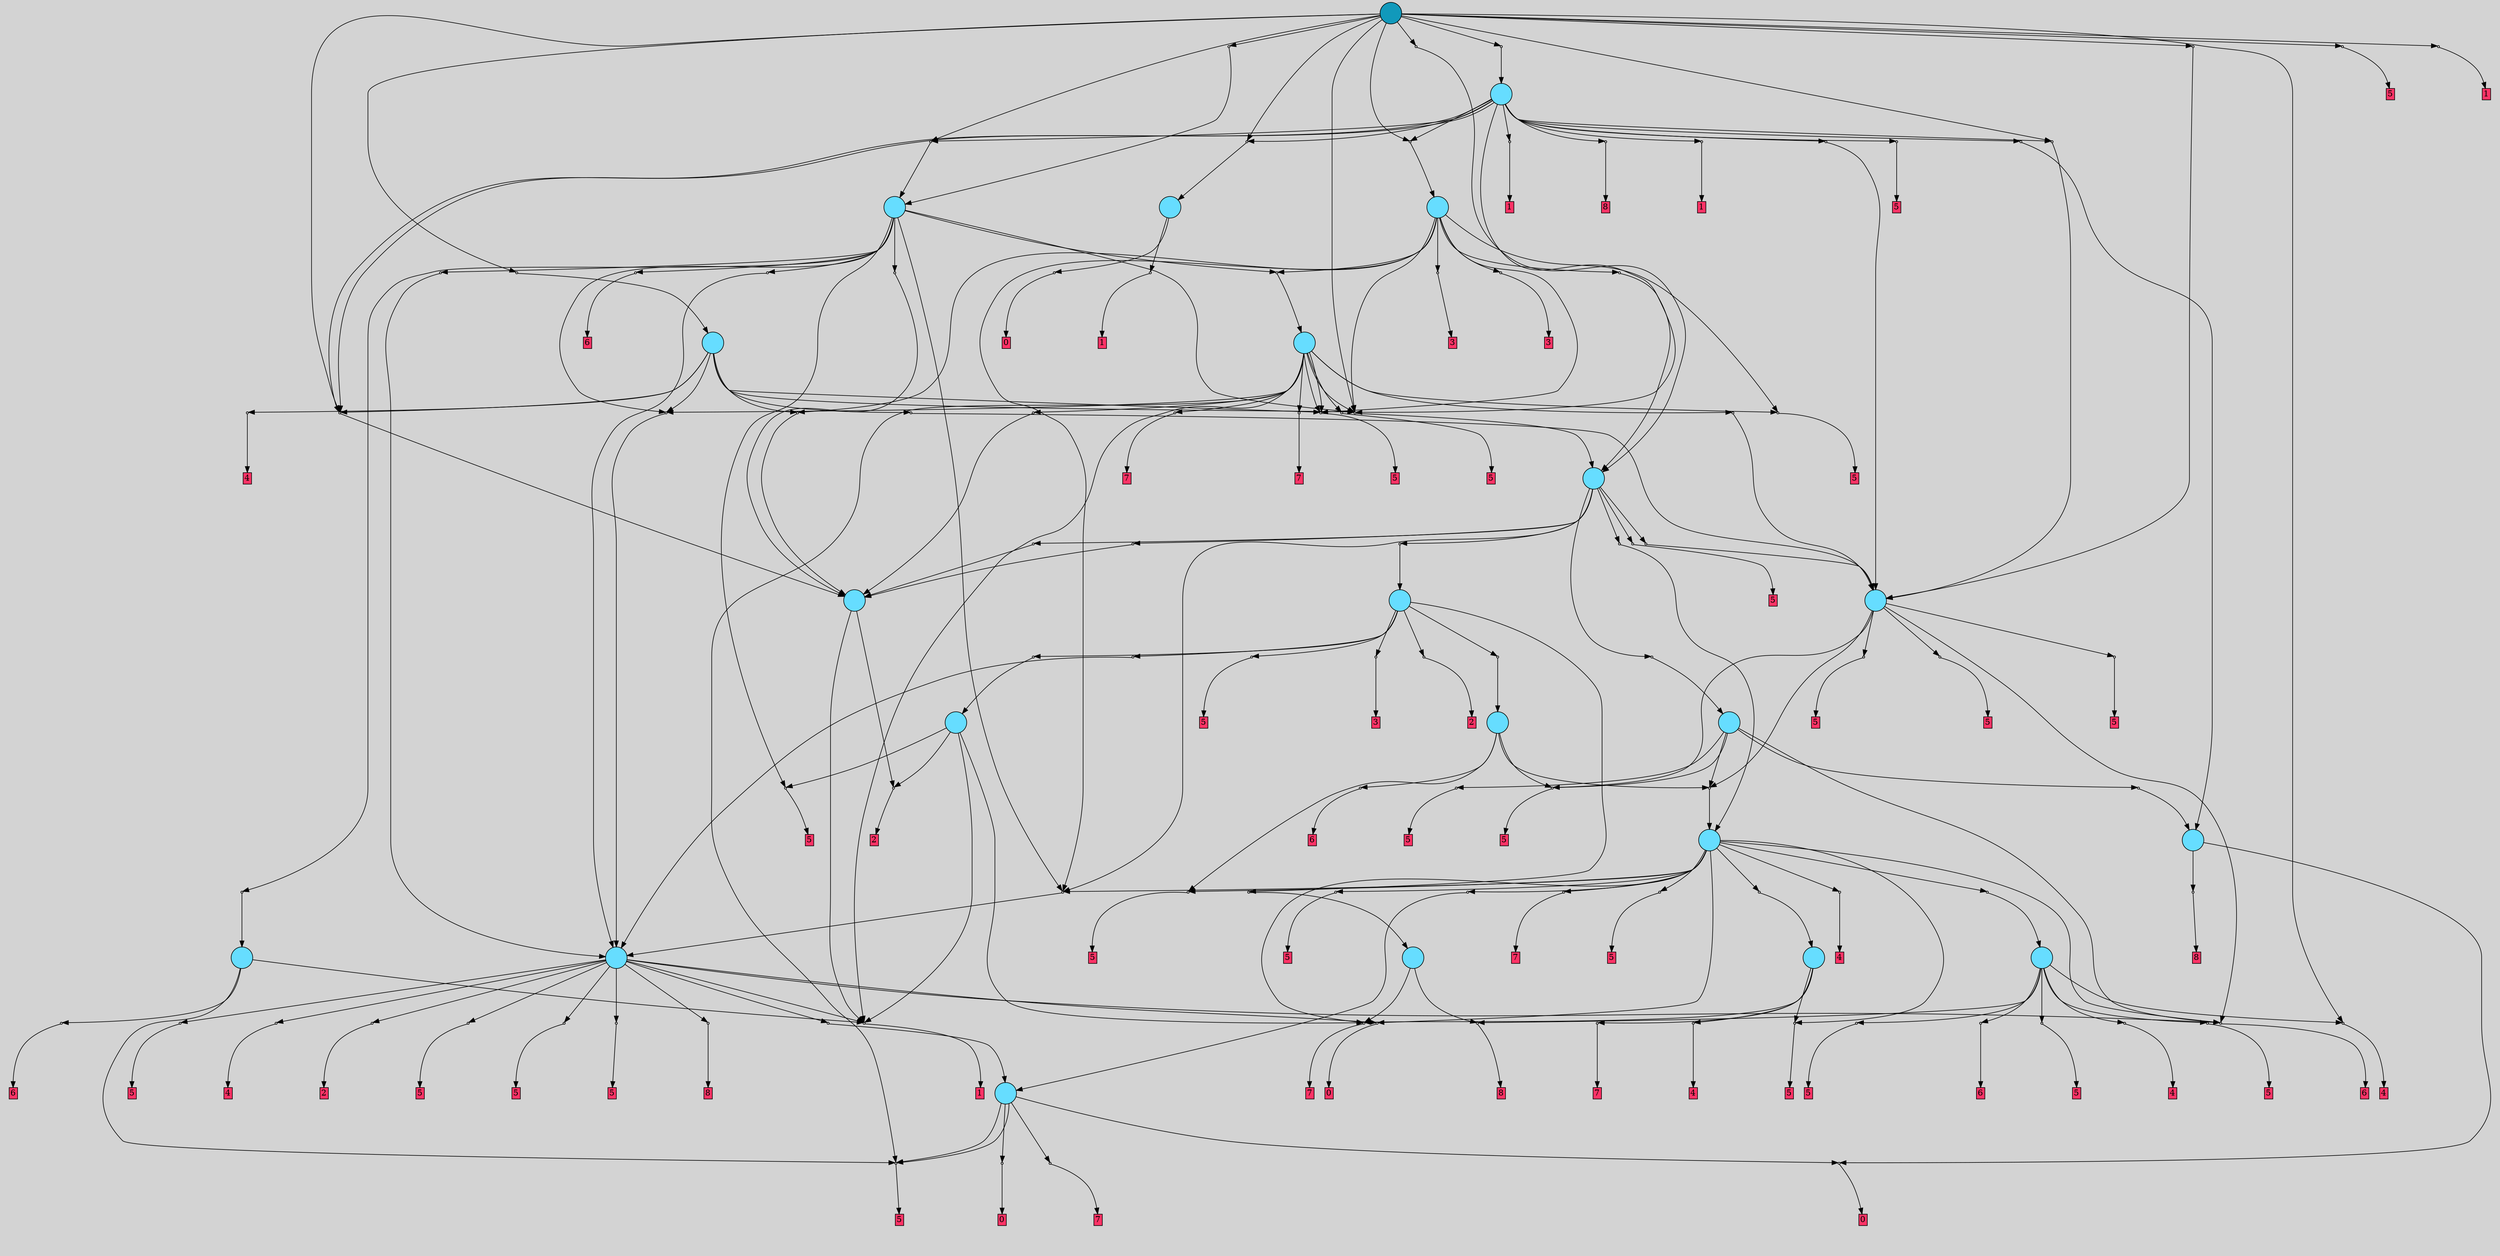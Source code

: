 // File exported with GEGELATI v1.3.1
// On the 2024-04-01 11:47:15
// With the File::TPGGraphDotExporter
digraph{
	graph[pad = "0.212, 0.055" bgcolor = lightgray]
	node[shape=circle style = filled label = ""]
		T0 [fillcolor="#66ddff"]
		T1 [fillcolor="#66ddff"]
		T5 [fillcolor="#66ddff"]
		T7 [fillcolor="#66ddff"]
		T8 [fillcolor="#66ddff"]
		T13 [fillcolor="#66ddff"]
		T32 [fillcolor="#66ddff"]
		T34 [fillcolor="#66ddff"]
		T126 [fillcolor="#66ddff"]
		T130 [fillcolor="#66ddff"]
		T226 [fillcolor="#66ddff"]
		T253 [fillcolor="#66ddff"]
		T263 [fillcolor="#66ddff"]
		T295 [fillcolor="#66ddff"]
		T367 [fillcolor="#66ddff"]
		T463 [fillcolor="#66ddff"]
		T537 [fillcolor="#66ddff"]
		T568 [fillcolor="#66ddff"]
		T617 [fillcolor="#66ddff"]
		T645 [fillcolor="#66ddff"]
		T796 [fillcolor="#66ddff"]
		T814 [fillcolor="#1199bb"]
		P19745 [fillcolor="#cccccc" shape=point] //
		I19745 [shape=box style=invis label="0|5&4|2#1|6&#92;n1|3&2|4#1|2&#92;n4|7&4|7#1|0&#92;n0|4&3|7#2|7&#92;n7|0&2|2#1|5&#92;n6|5&4|2#1|1&#92;n8|0&3|3#0|1&#92;n3|4&4|3#2|1&#92;n7|3&0|7#4|3&#92;n3|5&3|1#3|5&#92;n"]
		P19745 -> I19745[style=invis]
		A10743 [fillcolor="#ff3366" shape=box margin=0.03 width=0 height=0 label="0"]
		T0 -> P19745 -> A10743
		P19746 [fillcolor="#cccccc" shape=point] //
		I19746 [shape=box style=invis label="4|5&1|7#1|0&#92;n3|0&2|5#2|6&#92;n"]
		P19746 -> I19746[style=invis]
		A10744 [fillcolor="#ff3366" shape=box margin=0.03 width=0 height=0 label="1"]
		T0 -> P19746 -> A10744
		P19747 [fillcolor="#cccccc" shape=point] //
		I19747 [shape=box style=invis label="5|4&2|3#4|0&#92;n6|4&3|7#3|3&#92;n7|3&3|6#2|3&#92;n7|3&1|0#3|0&#92;n1|5&2|3#4|5&#92;n5|3&3|1#4|7&#92;n1|6&0|0#4|5&#92;n"]
		P19747 -> I19747[style=invis]
		A10745 [fillcolor="#ff3366" shape=box margin=0.03 width=0 height=0 label="1"]
		T1 -> P19747 -> A10745
		P19748 [fillcolor="#cccccc" shape=point] //
		I19748 [shape=box style=invis label="8|4&2|4#1|7&#92;n8|3&1|3#4|7&#92;n"]
		P19748 -> I19748[style=invis]
		A10746 [fillcolor="#ff3366" shape=box margin=0.03 width=0 height=0 label="2"]
		T1 -> P19748 -> A10746
		P19749 [fillcolor="#cccccc" shape=point] //
		I19749 [shape=box style=invis label="8|2&4|4#3|1&#92;n2|3&1|5#1|6&#92;n2|2&1|1#3|7&#92;n4|5&3|1#0|1&#92;n4|5&2|6#3|5&#92;n"]
		P19749 -> I19749[style=invis]
		A10747 [fillcolor="#ff3366" shape=box margin=0.03 width=0 height=0 label="5"]
		T5 -> P19749 -> A10747
		P19750 [fillcolor="#cccccc" shape=point] //
		I19750 [shape=box style=invis label="7|6&4|7#0|1&#92;n2|5&2|5#1|0&#92;n7|1&3|4#1|6&#92;n4|3&1|3#0|6&#92;n"]
		P19750 -> I19750[style=invis]
		A10748 [fillcolor="#ff3366" shape=box margin=0.03 width=0 height=0 label="6"]
		T5 -> P19750 -> A10748
		P19751 [fillcolor="#cccccc" shape=point] //
		I19751 [shape=box style=invis label="2|3&3|1#4|6&#92;n2|5&1|6#3|5&#92;n2|5&0|3#3|4&#92;n4|1&2|2#1|6&#92;n1|0&1|1#2|0&#92;n1|3&1|1#2|7&#92;n"]
		P19751 -> I19751[style=invis]
		A10749 [fillcolor="#ff3366" shape=box margin=0.03 width=0 height=0 label="7"]
		T7 -> P19751 -> A10749
		P19752 [fillcolor="#cccccc" shape=point] //
		I19752 [shape=box style=invis label="3|0&0|4#3|6&#92;n0|4&1|3#2|6&#92;n5|6&2|0#0|4&#92;n0|6&1|2#1|1&#92;n1|3&3|7#3|1&#92;n4|4&3|0#0|1&#92;n6|1&1|6#3|7&#92;n5|4&4|2#3|2&#92;n5|5&1|1#4|6&#92;n"]
		P19752 -> I19752[style=invis]
		A10750 [fillcolor="#ff3366" shape=box margin=0.03 width=0 height=0 label="8"]
		T7 -> P19752 -> A10750
		P19753 [fillcolor="#cccccc" shape=point] //
		I19753 [shape=box style=invis label="6|5&2|1#4|3&#92;n6|4&3|7#0|7&#92;n5|1&4|3#4|2&#92;n0|0&3|5#4|5&#92;n3|1&1|6#3|0&#92;n4|2&0|6#4|5&#92;n3|5&4|3#1|2&#92;n"]
		P19753 -> I19753[style=invis]
		A10751 [fillcolor="#ff3366" shape=box margin=0.03 width=0 height=0 label="8"]
		T8 -> P19753 -> A10751
		P19754 [fillcolor="#cccccc" shape=point] //
		I19754 [shape=box style=invis label="6|7&2|1#4|6&#92;n3|6&2|7#2|1&#92;n0|0&0|0#3|0&#92;n3|6&1|2#4|2&#92;n4|1&1|6#2|1&#92;n1|1&1|5#4|4&#92;n"]
		P19754 -> I19754[style=invis]
		A10752 [fillcolor="#ff3366" shape=box margin=0.03 width=0 height=0 label="0"]
		T8 -> P19754 -> A10752
		T5 -> P19747
		T13 -> P19747
		T13 -> P19748
		T13 -> P19751
		P19755 [fillcolor="#cccccc" shape=point] //
		I19755 [shape=box style=invis label="2|3&1|5#1|6&#92;n8|2&4|4#3|1&#92;n2|2&1|1#3|7&#92;n6|6&1|3#2|7&#92;n4|5&3|2#0|1&#92;n4|5&2|6#3|5&#92;n"]
		P19755 -> I19755[style=invis]
		A10753 [fillcolor="#ff3366" shape=box margin=0.03 width=0 height=0 label="5"]
		T13 -> P19755 -> A10753
		P19756 [fillcolor="#cccccc" shape=point] //
		I19756 [shape=box style=invis label="2|3&3|1#4|6&#92;n1|3&1|1#2|7&#92;n2|5&0|3#3|4&#92;n4|1&2|2#1|6&#92;n0|0&1|1#2|0&#92;n2|5&1|6#3|5&#92;n"]
		P19756 -> I19756[style=invis]
		A10754 [fillcolor="#ff3366" shape=box margin=0.03 width=0 height=0 label="7"]
		T32 -> P19756 -> A10754
		T32 -> P19754
		T32 -> P19749
		P19757 [fillcolor="#cccccc" shape=point] //
		I19757 [shape=box style=invis label="6|7&2|1#4|6&#92;n0|0&0|0#3|0&#92;n3|6&2|7#2|1&#92;n3|6&1|2#4|2&#92;n4|1&1|6#2|1&#92;n1|1&1|5#0|4&#92;n7|0&1|2#3|2&#92;n"]
		P19757 -> I19757[style=invis]
		A10755 [fillcolor="#ff3366" shape=box margin=0.03 width=0 height=0 label="0"]
		T32 -> P19757 -> A10755
		T32 -> P19749
		P19758 [fillcolor="#cccccc" shape=point] //
		I19758 [shape=box style=invis label="0|4&0|2#4|1&#92;n2|3&1|5#4|6&#92;n7|0&3|2#1|0&#92;n1|2&2|7#1|0&#92;n3|2&3|4#4|1&#92;n1|3&0|3#4|2&#92;n6|6&4|2#1|1&#92;n1|1&0|2#3|6&#92;n"]
		P19758 -> I19758[style=invis]
		A10756 [fillcolor="#ff3366" shape=box margin=0.03 width=0 height=0 label="5"]
		T34 -> P19758 -> A10756
		T34 -> P19751
		P19759 [fillcolor="#cccccc" shape=point] //
		I19759 [shape=box style=invis label="3|3&2|7#1|4&#92;n5|3&1|3#4|1&#92;n1|6&4|4#4|6&#92;n2|5&3|0#2|4&#92;n5|3&3|0#4|7&#92;n"]
		P19759 -> I19759[style=invis]
		A10757 [fillcolor="#ff3366" shape=box margin=0.03 width=0 height=0 label="4"]
		T34 -> P19759 -> A10757
		P19760 [fillcolor="#cccccc" shape=point] //
		I19760 [shape=box style=invis label="1|0&1|1#2|0&#92;n2|5&1|6#3|5&#92;n2|5&0|3#3|4&#92;n6|3&0|7#1|0&#92;n4|1&2|2#1|6&#92;n2|3&3|1#4|6&#92;n1|3&1|1#2|7&#92;n"]
		P19760 -> I19760[style=invis]
		A10758 [fillcolor="#ff3366" shape=box margin=0.03 width=0 height=0 label="7"]
		T34 -> P19760 -> A10758
		P19761 [fillcolor="#cccccc" shape=point] //
		I19761 [shape=box style=invis label="3|3&0|2#3|4&#92;n3|0&3|7#0|1&#92;n"]
		P19761 -> I19761[style=invis]
		T126 -> P19761 -> T32
		P19762 [fillcolor="#cccccc" shape=point] //
		I19762 [shape=box style=invis label="4|5&3|6#4|1&#92;n0|5&3|3#0|7&#92;n0|0&1|0#0|4&#92;n"]
		P19762 -> I19762[style=invis]
		A10759 [fillcolor="#ff3366" shape=box margin=0.03 width=0 height=0 label="4"]
		T126 -> P19762 -> A10759
		P19763 [fillcolor="#cccccc" shape=point] //
		I19763 [shape=box style=invis label="7|1&4|1#1|6&#92;n7|0&2|2#1|5&#92;n8|5&1|6#4|7&#92;n7|3&0|7#4|3&#92;n4|7&4|7#1|0&#92;n3|5&3|1#2|5&#92;n3|4&4|3#2|1&#92;n1|3&2|4#1|2&#92;n6|5&4|1#1|1&#92;n"]
		P19763 -> I19763[style=invis]
		A10760 [fillcolor="#ff3366" shape=box margin=0.03 width=0 height=0 label="0"]
		T126 -> P19763 -> A10760
		P19764 [fillcolor="#cccccc" shape=point] //
		I19764 [shape=box style=invis label="3|4&0|1#1|7&#92;n4|0&2|2#1|3&#92;n7|0&2|0#4|1&#92;n7|2&4|0#2|0&#92;n6|7&2|0#1|7&#92;n2|2&2|1#3|0&#92;n7|0&3|6#1|6&#92;n2|0&2|3#0|4&#92;n"]
		P19764 -> I19764[style=invis]
		A10761 [fillcolor="#ff3366" shape=box margin=0.03 width=0 height=0 label="2"]
		T126 -> P19764 -> A10761
		T126 -> P19747
		P19765 [fillcolor="#cccccc" shape=point] //
		I19765 [shape=box style=invis label="2|5&2|5#1|0&#92;n4|3&1|3#0|6&#92;n7|0&3|4#1|6&#92;n"]
		P19765 -> I19765[style=invis]
		A10762 [fillcolor="#ff3366" shape=box margin=0.03 width=0 height=0 label="6"]
		T126 -> P19765 -> A10762
		P19766 [fillcolor="#cccccc" shape=point] //
		I19766 [shape=box style=invis label="8|2&3|5#1|3&#92;n6|0&4|4#0|3&#92;n"]
		P19766 -> I19766[style=invis]
		A10763 [fillcolor="#ff3366" shape=box margin=0.03 width=0 height=0 label="5"]
		T126 -> P19766 -> A10763
		P19767 [fillcolor="#cccccc" shape=point] //
		I19767 [shape=box style=invis label="6|5&0|2#0|6&#92;n0|3&3|2#0|4&#92;n1|0&3|5#2|0&#92;n8|6&2|7#2|2&#92;n"]
		P19767 -> I19767[style=invis]
		A10764 [fillcolor="#ff3366" shape=box margin=0.03 width=0 height=0 label="5"]
		T126 -> P19767 -> A10764
		P19768 [fillcolor="#cccccc" shape=point] //
		I19768 [shape=box style=invis label="1|5&2|6#3|5&#92;n2|2&1|1#1|7&#92;n4|5&3|2#0|1&#92;n3|0&3|1#0|5&#92;n4|4&0|4#2|6&#92;n4|3&0|6#3|7&#92;n"]
		P19768 -> I19768[style=invis]
		A10765 [fillcolor="#ff3366" shape=box margin=0.03 width=0 height=0 label="5"]
		T126 -> P19768 -> A10765
		P19769 [fillcolor="#cccccc" shape=point] //
		I19769 [shape=box style=invis label="5|6&2|0#0|4&#92;n0|4&1|3#2|6&#92;n3|0&0|4#3|6&#92;n0|6&1|2#1|1&#92;n1|0&3|7#3|1&#92;n4|4&3|0#0|1&#92;n4|1&3|2#4|0&#92;n5|4&4|2#3|2&#92;n5|5&1|1#4|6&#92;n"]
		P19769 -> I19769[style=invis]
		A10766 [fillcolor="#ff3366" shape=box margin=0.03 width=0 height=0 label="8"]
		T126 -> P19769 -> A10766
		P19770 [fillcolor="#cccccc" shape=point] //
		I19770 [shape=box style=invis label="8|2&4|2#3|6&#92;n6|5&2|2#0|2&#92;n3|5&3|5#3|6&#92;n0|2&1|4#1|7&#92;n3|0&3|0#0|5&#92;n"]
		P19770 -> I19770[style=invis]
		A10767 [fillcolor="#ff3366" shape=box margin=0.03 width=0 height=0 label="5"]
		T126 -> P19770 -> A10767
		P19771 [fillcolor="#cccccc" shape=point] //
		I19771 [shape=box style=invis label="0|4&0|2#4|1&#92;n2|3&1|5#4|6&#92;n7|0&3|2#1|0&#92;n6|6&4|2#1|1&#92;n3|2&3|4#4|1&#92;n1|3&0|3#1|2&#92;n1|2&2|7#1|0&#92;n"]
		P19771 -> I19771[style=invis]
		A10768 [fillcolor="#ff3366" shape=box margin=0.03 width=0 height=0 label="5"]
		T130 -> P19771 -> A10768
		P19772 [fillcolor="#cccccc" shape=point] //
		I19772 [shape=box style=invis label="8|5&0|2#3|4&#92;n1|3&2|4#4|6&#92;n5|0&0|5#4|5&#92;n0|6&3|0#3|3&#92;n0|7&1|2#0|5&#92;n8|2&1|5#0|2&#92;n3|4&3|6#1|6&#92;n4|4&4|2#0|0&#92;n5|5&3|7#4|1&#92;n3|3&2|1#1|6&#92;n"]
		P19772 -> I19772[style=invis]
		A10769 [fillcolor="#ff3366" shape=box margin=0.03 width=0 height=0 label="4"]
		T130 -> P19772 -> A10769
		P19773 [fillcolor="#cccccc" shape=point] //
		I19773 [shape=box style=invis label="0|5&3|4#2|5&#92;n1|0&0|5#2|2&#92;n7|5&2|0#0|6&#92;n8|6&2|6#3|3&#92;n3|4&1|1#0|7&#92;n"]
		P19773 -> I19773[style=invis]
		A10770 [fillcolor="#ff3366" shape=box margin=0.03 width=0 height=0 label="6"]
		T130 -> P19773 -> A10770
		P19774 [fillcolor="#cccccc" shape=point] //
		I19774 [shape=box style=invis label="2|7&4|2#0|6&#92;n8|6&4|5#4|0&#92;n6|5&3|2#4|6&#92;n1|6&4|5#2|3&#92;n1|0&3|4#3|5&#92;n"]
		P19774 -> I19774[style=invis]
		A10771 [fillcolor="#ff3366" shape=box margin=0.03 width=0 height=0 label="5"]
		T130 -> P19774 -> A10771
		T130 -> P19752
		P19775 [fillcolor="#cccccc" shape=point] //
		I19775 [shape=box style=invis label="6|0&4|1#0|3&#92;n"]
		P19775 -> I19775[style=invis]
		A10772 [fillcolor="#ff3366" shape=box margin=0.03 width=0 height=0 label="4"]
		T130 -> P19775 -> A10772
		P19776 [fillcolor="#cccccc" shape=point] //
		I19776 [shape=box style=invis label="2|3&0|5#4|6&#92;n0|4&0|2#4|1&#92;n7|0&3|2#1|0&#92;n6|6&4|2#1|1&#92;n3|2&3|4#4|1&#92;n4|7&1|3#2|5&#92;n1|3&0|3#1|2&#92;n"]
		P19776 -> I19776[style=invis]
		A10773 [fillcolor="#ff3366" shape=box margin=0.03 width=0 height=0 label="5"]
		T130 -> P19776 -> A10773
		P19777 [fillcolor="#cccccc" shape=point] //
		I19777 [shape=box style=invis label="4|4&0|2#3|2&#92;n8|0&1|0#1|6&#92;n"]
		P19777 -> I19777[style=invis]
		A10774 [fillcolor="#ff3366" shape=box margin=0.03 width=0 height=0 label="4"]
		T226 -> P19777 -> A10774
		T226 -> P19763
		T226 -> P19765
		P19778 [fillcolor="#cccccc" shape=point] //
		I19778 [shape=box style=invis label="1|0&3|5#2|0&#92;n0|3&3|2#1|4&#92;n4|5&4|0#3|1&#92;n8|6&2|7#2|6&#92;n6|5&0|2#0|6&#92;n"]
		P19778 -> I19778[style=invis]
		A10775 [fillcolor="#ff3366" shape=box margin=0.03 width=0 height=0 label="5"]
		T226 -> P19778 -> A10775
		P19779 [fillcolor="#cccccc" shape=point] //
		I19779 [shape=box style=invis label="0|2&2|3#2|6&#92;n3|0&3|7#0|1&#92;n3|3&0|2#3|4&#92;n"]
		P19779 -> I19779[style=invis]
		T226 -> P19779 -> T32
		P19780 [fillcolor="#cccccc" shape=point] //
		I19780 [shape=box style=invis label="7|0&3|0#2|4&#92;n4|6&2|6#0|0&#92;n4|7&0|5#4|6&#92;n2|5&2|6#2|6&#92;n3|3&2|4#2|7&#92;n0|5&2|2#4|1&#92;n"]
		P19780 -> I19780[style=invis]
		A10776 [fillcolor="#ff3366" shape=box margin=0.03 width=0 height=0 label="5"]
		T226 -> P19780 -> A10776
		P19781 [fillcolor="#cccccc" shape=point] //
		I19781 [shape=box style=invis label="3|3&0|2#3|4&#92;n3|0&3|7#0|1&#92;n2|6&0|4#1|4&#92;n"]
		P19781 -> I19781[style=invis]
		T226 -> P19781 -> T130
		T226 -> P19758
		T226 -> P19751
		P19782 [fillcolor="#cccccc" shape=point] //
		I19782 [shape=box style=invis label="1|3&3|4#4|5&#92;n3|4&1|4#1|7&#92;n5|0&0|4#2|7&#92;n3|3&1|6#4|1&#92;n6|0&4|6#3|6&#92;n8|1&1|6#1|3&#92;n4|5&0|1#0|0&#92;n"]
		P19782 -> I19782[style=invis]
		A10777 [fillcolor="#ff3366" shape=box margin=0.03 width=0 height=0 label="7"]
		T226 -> P19782 -> A10777
		P19783 [fillcolor="#cccccc" shape=point] //
		I19783 [shape=box style=invis label="5|6&2|2#2|5&#92;n1|6&3|0#3|7&#92;n1|1&3|2#4|4&#92;n8|4&0|7#0|1&#92;n4|0&0|1#1|2&#92;n5|3&3|0#1|4&#92;n"]
		P19783 -> I19783[style=invis]
		T226 -> P19783 -> T126
		P19784 [fillcolor="#cccccc" shape=point] //
		I19784 [shape=box style=invis label="8|2&4|2#3|6&#92;n0|2&4|7#4|0&#92;n6|5&2|2#0|2&#92;n5|5&3|5#3|6&#92;n3|0&3|0#0|5&#92;n0|2&1|4#1|7&#92;n"]
		P19784 -> I19784[style=invis]
		A10778 [fillcolor="#ff3366" shape=box margin=0.03 width=0 height=0 label="5"]
		T226 -> P19784 -> A10778
		P19785 [fillcolor="#cccccc" shape=point] //
		I19785 [shape=box style=invis label="4|3&1|3#0|6&#92;n7|0&3|4#1|7&#92;n2|6&2|3#4|6&#92;n"]
		P19785 -> I19785[style=invis]
		T226 -> P19785 -> T34
		P19786 [fillcolor="#cccccc" shape=point] //
		I19786 [shape=box style=invis label="2|6&0|3#3|4&#92;n2|5&1|6#3|5&#92;n1|0&1|5#2|0&#92;n1|7&1|1#2|7&#92;n"]
		P19786 -> I19786[style=invis]
		T253 -> P19786 -> T226
		P19787 [fillcolor="#cccccc" shape=point] //
		I19787 [shape=box style=invis label="7|0&0|1#3|6&#92;n7|7&1|1#3|7&#92;n2|2&3|0#1|5&#92;n0|7&1|4#3|5&#92;n1|3&1|3#0|7&#92;n"]
		P19787 -> I19787[style=invis]
		A10779 [fillcolor="#ff3366" shape=box margin=0.03 width=0 height=0 label="5"]
		T253 -> P19787 -> A10779
		P19788 [fillcolor="#cccccc" shape=point] //
		I19788 [shape=box style=invis label="2|5&2|5#1|6&#92;n1|0&0|2#3|7&#92;n7|0&3|4#1|6&#92;n4|3&1|3#0|0&#92;n"]
		P19788 -> I19788[style=invis]
		A10780 [fillcolor="#ff3366" shape=box margin=0.03 width=0 height=0 label="6"]
		T253 -> P19788 -> A10780
		T253 -> P19778
		T263 -> P19786
		P19789 [fillcolor="#cccccc" shape=point] //
		I19789 [shape=box style=invis label="1|3&1|3#0|7&#92;n2|2&3|0#1|5&#92;n2|2&0|3#4|4&#92;n0|7&1|4#3|5&#92;n6|7&1|1#3|7&#92;n"]
		P19789 -> I19789[style=invis]
		T263 -> P19789 -> T8
		T263 -> P19765
		T263 -> P19787
		P19790 [fillcolor="#cccccc" shape=point] //
		I19790 [shape=box style=invis label="0|2&1|4#2|7&#92;n3|5&3|5#3|6&#92;n8|2&4|2#3|6&#92;n3|0&3|0#0|5&#92;n"]
		P19790 -> I19790[style=invis]
		A10781 [fillcolor="#ff3366" shape=box margin=0.03 width=0 height=0 label="5"]
		T263 -> P19790 -> A10781
		T295 -> P19786
		T295 -> P19765
		T295 -> P19787
		P19791 [fillcolor="#cccccc" shape=point] //
		I19791 [shape=box style=invis label="2|3&1|5#4|6&#92;n0|4&0|2#4|1&#92;n7|0&3|2#1|0&#92;n1|2&2|7#1|0&#92;n3|2&3|7#4|1&#92;n4|2&1|0#1|7&#92;n1|3&0|3#4|2&#92;n6|6&4|2#1|1&#92;n1|1&0|2#3|6&#92;n"]
		P19791 -> I19791[style=invis]
		A10782 [fillcolor="#ff3366" shape=box margin=0.03 width=0 height=0 label="5"]
		T295 -> P19791 -> A10782
		P19792 [fillcolor="#cccccc" shape=point] //
		I19792 [shape=box style=invis label="0|4&0|2#4|1&#92;n1|2&2|7#1|0&#92;n6|6&4|2#1|1&#92;n1|6&4|3#3|7&#92;n3|2&3|4#2|1&#92;n1|3&0|3#4|2&#92;n7|0&3|2#1|0&#92;n1|1&0|2#3|6&#92;n"]
		P19792 -> I19792[style=invis]
		A10783 [fillcolor="#ff3366" shape=box margin=0.03 width=0 height=0 label="5"]
		T295 -> P19792 -> A10783
		P19793 [fillcolor="#cccccc" shape=point] //
		I19793 [shape=box style=invis label="0|3&3|2#1|4&#92;n1|0&3|5#2|0&#92;n6|5&0|2#0|6&#92;n"]
		P19793 -> I19793[style=invis]
		A10784 [fillcolor="#ff3366" shape=box margin=0.03 width=0 height=0 label="5"]
		T295 -> P19793 -> A10784
		P19794 [fillcolor="#cccccc" shape=point] //
		I19794 [shape=box style=invis label="1|3&1|2#0|6&#92;n1|5&0|2#4|0&#92;n7|1&3|2#4|5&#92;n2|0&3|5#4|6&#92;n0|1&0|4#3|4&#92;n5|3&0|6#3|4&#92;n"]
		P19794 -> I19794[style=invis]
		A10785 [fillcolor="#ff3366" shape=box margin=0.03 width=0 height=0 label="3"]
		T367 -> P19794 -> A10785
		P19795 [fillcolor="#cccccc" shape=point] //
		I19795 [shape=box style=invis label="0|5&3|4#2|5&#92;n0|5&4|5#3|3&#92;n1|0&0|5#2|2&#92;n7|5&2|0#0|6&#92;n8|6&2|6#3|3&#92;n"]
		P19795 -> I19795[style=invis]
		T367 -> P19795 -> T253
		P19796 [fillcolor="#cccccc" shape=point] //
		I19796 [shape=box style=invis label="6|0&3|7#1|7&#92;n3|6&3|3#3|3&#92;n2|7&3|2#1|5&#92;n"]
		P19796 -> I19796[style=invis]
		T367 -> P19796 -> T13
		P19797 [fillcolor="#cccccc" shape=point] //
		I19797 [shape=box style=invis label="0|0&0|7#2|1&#92;n2|3&1|5#1|5&#92;n4|5&3|1#0|1&#92;n3|3&2|4#4|7&#92;n4|5&2|6#3|4&#92;n8|2&0|4#3|1&#92;n2|2&1|1#3|7&#92;n"]
		P19797 -> I19797[style=invis]
		T367 -> P19797 -> T7
		P19798 [fillcolor="#cccccc" shape=point] //
		I19798 [shape=box style=invis label="4|0&2|2#1|3&#92;n8|2&2|1#3|0&#92;n2|6&2|3#0|4&#92;n6|7&2|0#2|7&#92;n7|0&2|0#4|1&#92;n2|7&2|2#3|2&#92;n2|2&2|1#4|3&#92;n1|4&4|3#0|3&#92;n"]
		P19798 -> I19798[style=invis]
		A10786 [fillcolor="#ff3366" shape=box margin=0.03 width=0 height=0 label="2"]
		T367 -> P19798 -> A10786
		P19799 [fillcolor="#cccccc" shape=point] //
		I19799 [shape=box style=invis label="2|7&4|2#0|6&#92;n0|5&4|2#0|4&#92;n6|5&3|2#4|6&#92;n8|6&0|5#4|0&#92;n1|6&4|5#2|3&#92;n"]
		P19799 -> I19799[style=invis]
		A10787 [fillcolor="#ff3366" shape=box margin=0.03 width=0 height=0 label="5"]
		T367 -> P19799 -> A10787
		P19800 [fillcolor="#cccccc" shape=point] //
		I19800 [shape=box style=invis label="5|6&2|2#2|5&#92;n6|1&0|4#2|2&#92;n8|4&0|7#0|1&#92;n1|1&3|2#4|4&#92;n1|2&4|6#3|2&#92;n4|0&0|1#1|2&#92;n2|6&3|0#3|7&#92;n"]
		P19800 -> I19800[style=invis]
		T367 -> P19800 -> T126
		P19801 [fillcolor="#cccccc" shape=point] //
		I19801 [shape=box style=invis label="7|7&3|2#4|5&#92;n1|2&2|2#3|7&#92;n7|3&1|2#0|6&#92;n0|1&0|4#0|1&#92;n5|3&0|6#3|4&#92;n2|0&3|5#4|6&#92;n"]
		P19801 -> I19801[style=invis]
		T463 -> P19801 -> T1
		T463 -> P19783
		P19802 [fillcolor="#cccccc" shape=point] //
		I19802 [shape=box style=invis label="4|6&3|6#4|7&#92;n1|7&1|1#3|7&#92;n6|0&0|6#3|3&#92;n2|5&1|6#3|6&#92;n"]
		P19802 -> I19802[style=invis]
		T463 -> P19802 -> T226
		P19803 [fillcolor="#cccccc" shape=point] //
		I19803 [shape=box style=invis label="6|5&2|2#0|2&#92;n6|5&1|0#0|0&#92;n8|2&4|2#3|6&#92;n3|5&3|5#3|6&#92;n0|2&1|4#1|7&#92;n3|0&2|0#0|5&#92;n4|2&4|7#4|0&#92;n"]
		P19803 -> I19803[style=invis]
		A10788 [fillcolor="#ff3366" shape=box margin=0.03 width=0 height=0 label="5"]
		T463 -> P19803 -> A10788
		P19804 [fillcolor="#cccccc" shape=point] //
		I19804 [shape=box style=invis label="8|4&3|5#3|3&#92;n1|5&2|7#4|5&#92;n2|6&3|0#3|0&#92;n1|5&0|0#0|5&#92;n0|0&4|3#1|2&#92;n7|3&1|0#3|3&#92;n5|7&0|0#4|6&#92;n"]
		P19804 -> I19804[style=invis]
		T463 -> P19804 -> T367
		P19805 [fillcolor="#cccccc" shape=point] //
		I19805 [shape=box style=invis label="7|7&3|2#4|5&#92;n1|6&2|1#3|7&#92;n5|3&0|6#3|4&#92;n8|4&1|2#2|1&#92;n2|0&3|5#4|6&#92;n0|1&0|4#3|1&#92;n7|3&1|2#4|6&#92;n"]
		P19805 -> I19805[style=invis]
		T463 -> P19805 -> T1
		P19806 [fillcolor="#cccccc" shape=point] //
		I19806 [shape=box style=invis label="1|0&0|3#4|7&#92;n3|3&0|2#0|7&#92;n7|7&3|3#4|7&#92;n"]
		P19806 -> I19806[style=invis]
		T463 -> P19806 -> T263
		P19807 [fillcolor="#cccccc" shape=point] //
		I19807 [shape=box style=invis label="0|0&4|6#0|6&#92;n3|5&3|1#0|1&#92;n3|7&0|2#0|1&#92;n4|3&1|3#0|4&#92;n"]
		P19807 -> I19807[style=invis]
		T463 -> P19807 -> T295
		P19808 [fillcolor="#cccccc" shape=point] //
		I19808 [shape=box style=invis label="0|1&0|4#1|1&#92;n1|2&2|2#3|7&#92;n1|1&1|4#2|6&#92;n7|3&1|2#0|6&#92;n2|0&3|5#4|6&#92;n5|3&0|6#3|4&#92;n7|7&3|2#4|5&#92;n"]
		P19808 -> I19808[style=invis]
		T537 -> P19808 -> T1
		P19809 [fillcolor="#cccccc" shape=point] //
		I19809 [shape=box style=invis label="1|3&2|6#1|5&#92;n5|6&3|7#1|0&#92;n0|0&4|4#3|0&#92;n4|2&4|2#4|3&#92;n0|1&1|1#4|7&#92;n4|3&1|1#0|4&#92;n3|1&3|5#0|1&#92;n"]
		P19809 -> I19809[style=invis]
		T537 -> P19809 -> T295
		P19810 [fillcolor="#cccccc" shape=point] //
		I19810 [shape=box style=invis label="5|3&3|0#3|4&#92;n1|6&3|0#3|7&#92;n1|1&3|2#4|4&#92;n8|4&0|7#0|1&#92;n4|0&0|1#1|2&#92;n5|6&2|2#2|5&#92;n"]
		P19810 -> I19810[style=invis]
		T537 -> P19810 -> T126
		P19811 [fillcolor="#cccccc" shape=point] //
		I19811 [shape=box style=invis label="5|0&2|0#0|4&#92;n0|5&3|3#0|7&#92;n8|6&3|6#1|5&#92;n4|3&3|7#4|3&#92;n"]
		P19811 -> I19811[style=invis]
		A10789 [fillcolor="#ff3366" shape=box margin=0.03 width=0 height=0 label="4"]
		T537 -> P19811 -> A10789
		P19812 [fillcolor="#cccccc" shape=point] //
		I19812 [shape=box style=invis label="2|0&3|1#3|1&#92;n2|3&0|7#1|0&#92;n"]
		P19812 -> I19812[style=invis]
		T537 -> P19812 -> T463
		P19813 [fillcolor="#cccccc" shape=point] //
		I19813 [shape=box style=invis label="6|5&1|0#0|0&#92;n6|5&2|2#0|2&#92;n8|2&4|2#3|6&#92;n3|5&3|5#3|6&#92;n0|2&1|4#1|7&#92;n3|0&2|0#0|5&#92;n"]
		P19813 -> I19813[style=invis]
		A10790 [fillcolor="#ff3366" shape=box margin=0.03 width=0 height=0 label="5"]
		T537 -> P19813 -> A10790
		P19814 [fillcolor="#cccccc" shape=point] //
		I19814 [shape=box style=invis label="0|0&2|0#3|1&#92;n1|6&2|1#3|7&#92;n7|7&3|2#4|5&#92;n7|3&1|2#0|6&#92;n8|4&1|2#2|7&#92;n2|0&3|5#4|6&#92;n0|1&0|4#3|1&#92;n5|3&0|6#3|4&#92;n"]
		P19814 -> I19814[style=invis]
		T537 -> P19814 -> T1
		P19815 [fillcolor="#cccccc" shape=point] //
		I19815 [shape=box style=invis label="0|0&4|4#3|6&#92;n5|6&3|7#0|0&#92;n1|3&2|6#1|5&#92;n3|1&3|5#0|1&#92;n0|1&1|1#4|7&#92;n4|2&4|3#4|3&#92;n4|3&1|1#0|4&#92;n"]
		P19815 -> I19815[style=invis]
		T568 -> P19815 -> T295
		T568 -> P19810
		T568 -> P19749
		T568 -> P19812
		T568 -> P19747
		T568 -> P19813
		P19816 [fillcolor="#cccccc" shape=point] //
		I19816 [shape=box style=invis label="7|1&0|5#3|7&#92;n0|4&4|2#4|1&#92;n7|0&3|2#1|0&#92;n1|1&0|2#3|6&#92;n1|2&2|4#1|0&#92;n3|2&3|4#4|1&#92;n3|0&1|5#4|6&#92;n6|6&4|2#1|1&#92;n2|3&1|5#4|6&#92;n"]
		P19816 -> I19816[style=invis]
		A10791 [fillcolor="#ff3366" shape=box margin=0.03 width=0 height=0 label="5"]
		T568 -> P19816 -> A10791
		P19817 [fillcolor="#cccccc" shape=point] //
		I19817 [shape=box style=invis label="7|7&3|2#4|5&#92;n1|6&2|2#3|7&#92;n8|4&1|2#2|1&#92;n7|3&1|2#0|6&#92;n2|0&3|5#4|6&#92;n0|1&0|4#3|1&#92;n5|3&0|6#3|4&#92;n"]
		P19817 -> I19817[style=invis]
		T568 -> P19817 -> T1
		T568 -> P19813
		P19818 [fillcolor="#cccccc" shape=point] //
		I19818 [shape=box style=invis label="2|5&0|3#3|4&#92;n2|3&3|1#4|6&#92;n4|1&2|2#1|6&#92;n0|0&1|1#2|6&#92;n4|6&1|4#4|1&#92;n2|5&1|6#3|5&#92;n"]
		P19818 -> I19818[style=invis]
		A10792 [fillcolor="#ff3366" shape=box margin=0.03 width=0 height=0 label="7"]
		T568 -> P19818 -> A10792
		P19819 [fillcolor="#cccccc" shape=point] //
		I19819 [shape=box style=invis label="1|4&1|1#2|0&#92;n2|5&0|3#3|4&#92;n6|3&0|7#1|0&#92;n2|5&1|6#3|5&#92;n4|1&3|2#1|6&#92;n7|5&3|0#1|1&#92;n"]
		P19819 -> I19819[style=invis]
		A10793 [fillcolor="#ff3366" shape=box margin=0.03 width=0 height=0 label="7"]
		T568 -> P19819 -> A10793
		P19820 [fillcolor="#cccccc" shape=point] //
		I19820 [shape=box style=invis label="7|1&0|5#3|7&#92;n2|3&1|5#4|6&#92;n7|0&3|2#1|0&#92;n1|1&0|2#3|6&#92;n1|2&2|4#1|0&#92;n3|2&3|4#4|1&#92;n1|3&0|3#4|1&#92;n6|6&4|2#1|1&#92;n0|4&0|2#4|1&#92;n"]
		P19820 -> I19820[style=invis]
		A10794 [fillcolor="#ff3366" shape=box margin=0.03 width=0 height=0 label="5"]
		T568 -> P19820 -> A10794
		T617 -> P19808
		P19821 [fillcolor="#cccccc" shape=point] //
		I19821 [shape=box style=invis label="3|0&2|3#4|6&#92;n0|4&1|6#0|3&#92;n6|3&2|2#4|6&#92;n"]
		P19821 -> I19821[style=invis]
		A10795 [fillcolor="#ff3366" shape=box margin=0.03 width=0 height=0 label="3"]
		T617 -> P19821 -> A10795
		T617 -> P19812
		T617 -> P19783
		P19822 [fillcolor="#cccccc" shape=point] //
		I19822 [shape=box style=invis label="2|3&0|7#1|3&#92;n2|0&3|1#3|1&#92;n"]
		P19822 -> I19822[style=invis]
		T617 -> P19822 -> T463
		T617 -> P19813
		P19823 [fillcolor="#cccccc" shape=point] //
		I19823 [shape=box style=invis label="1|0&0|3#4|4&#92;n6|3&3|5#1|2&#92;n2|7&1|3#2|6&#92;n8|1&2|3#2|2&#92;n4|6&2|7#4|7&#92;n8|4&0|7#2|1&#92;n2|7&2|0#0|4&#92;n5|4&4|7#0|1&#92;n3|4&2|2#2|6&#92;n6|5&4|2#0|2&#92;n"]
		P19823 -> I19823[style=invis]
		T617 -> P19823 -> T568
		T617 -> P19820
		P19824 [fillcolor="#cccccc" shape=point] //
		I19824 [shape=box style=invis label="3|0&2|3#4|6&#92;n0|5&1|6#0|3&#92;n3|5&2|7#4|4&#92;n6|3&2|2#4|6&#92;n"]
		P19824 -> I19824[style=invis]
		A10796 [fillcolor="#ff3366" shape=box margin=0.03 width=0 height=0 label="3"]
		T617 -> P19824 -> A10796
		P19825 [fillcolor="#cccccc" shape=point] //
		I19825 [shape=box style=invis label="1|1&1|4#2|6&#92;n1|2&2|2#3|2&#92;n0|1&0|4#1|1&#92;n7|3&1|2#0|6&#92;n3|2&1|7#0|7&#92;n2|0&3|5#4|6&#92;n7|7&3|2#4|5&#92;n"]
		P19825 -> I19825[style=invis]
		T645 -> P19825 -> T1
		P19826 [fillcolor="#cccccc" shape=point] //
		I19826 [shape=box style=invis label="8|0&0|1#0|1&#92;n4|5&3|2#4|4&#92;n4|1&0|4#2|3&#92;n5|6&1|2#2|5&#92;n1|6&3|0#3|7&#92;n7|2&1|1#3|2&#92;n"]
		P19826 -> I19826[style=invis]
		T645 -> P19826 -> T126
		T645 -> P19812
		T645 -> P19783
		T645 -> P19823
		P19827 [fillcolor="#cccccc" shape=point] //
		I19827 [shape=box style=invis label="7|0&3|4#4|6&#92;n4|3&1|3#0|6&#92;n"]
		P19827 -> I19827[style=invis]
		A10797 [fillcolor="#ff3366" shape=box margin=0.03 width=0 height=0 label="6"]
		T645 -> P19827 -> A10797
		P19828 [fillcolor="#cccccc" shape=point] //
		I19828 [shape=box style=invis label="5|6&2|2#2|5&#92;n5|3&3|0#1|4&#92;n1|1&3|2#4|4&#92;n8|4&0|1#0|1&#92;n4|0&0|1#1|2&#92;n1|6&3|0#3|7&#92;n"]
		P19828 -> I19828[style=invis]
		T645 -> P19828 -> T126
		P19829 [fillcolor="#cccccc" shape=point] //
		I19829 [shape=box style=invis label="7|1&0|5#3|7&#92;n3|2&3|4#4|1&#92;n3|7&2|3#3|3&#92;n1|0&2|4#1|0&#92;n1|1&0|2#3|6&#92;n2|3&1|5#4|6&#92;n1|3&0|3#4|1&#92;n6|6&4|2#1|7&#92;n0|4&0|2#4|1&#92;n"]
		P19829 -> I19829[style=invis]
		T645 -> P19829 -> T5
		T645 -> P19810
		T645 -> P19755
		P19830 [fillcolor="#cccccc" shape=point] //
		I19830 [shape=box style=invis label="2|0&3|0#4|3&#92;n8|4&1|2#2|1&#92;n5|3&0|6#3|4&#92;n0|1&0|4#3|1&#92;n7|7&3|2#1|5&#92;n"]
		P19830 -> I19830[style=invis]
		T796 -> P19830 -> T617
		T796 -> P19814
		P19831 [fillcolor="#cccccc" shape=point] //
		I19831 [shape=box style=invis label="8|2&4|2#3|0&#92;n8|7&4|3#3|6&#92;n5|7&4|0#3|4&#92;n0|5&1|6#4|1&#92;n6|0&1|0#0|0&#92;n0|5&2|2#0|2&#92;n0|2&3|4#1|7&#92;n"]
		P19831 -> I19831[style=invis]
		T796 -> P19831 -> T0
		P19832 [fillcolor="#cccccc" shape=point] //
		I19832 [shape=box style=invis label="6|6&0|0#1|3&#92;n2|2&1|7#4|3&#92;n8|0&1|6#4|0&#92;n"]
		P19832 -> I19832[style=invis]
		T796 -> P19832 -> T295
		P19833 [fillcolor="#cccccc" shape=point] //
		I19833 [shape=box style=invis label="1|1&0|2#3|6&#92;n4|3&1|5#4|6&#92;n7|0&3|2#1|0&#92;n1|2&2|7#1|0&#92;n7|2&2|3#2|4&#92;n3|2&3|4#4|1&#92;n1|3&0|3#4|2&#92;n6|6&4|2#1|1&#92;n0|4&0|2#4|1&#92;n"]
		P19833 -> I19833[style=invis]
		A10798 [fillcolor="#ff3366" shape=box margin=0.03 width=0 height=0 label="5"]
		T796 -> P19833 -> A10798
		P19834 [fillcolor="#cccccc" shape=point] //
		I19834 [shape=box style=invis label="8|1&1|4#4|6&#92;n2|0&2|1#3|1&#92;n"]
		P19834 -> I19834[style=invis]
		A10799 [fillcolor="#ff3366" shape=box margin=0.03 width=0 height=0 label="1"]
		T796 -> P19834 -> A10799
		P19835 [fillcolor="#cccccc" shape=point] //
		I19835 [shape=box style=invis label="3|0&2|0#0|5&#92;n3|5&3|5#3|6&#92;n7|5&2|7#0|2&#92;n7|6&0|4#2|3&#92;n"]
		P19835 -> I19835[style=invis]
		T796 -> P19835 -> T645
		P19836 [fillcolor="#cccccc" shape=point] //
		I19836 [shape=box style=invis label="3|6&0|2#0|1&#92;n0|0&4|6#0|6&#92;n3|5&3|2#0|1&#92;n4|3&1|3#0|4&#92;n"]
		P19836 -> I19836[style=invis]
		T796 -> P19836 -> T295
		T796 -> P19812
		T796 -> P19814
		P19837 [fillcolor="#cccccc" shape=point] //
		I19837 [shape=box style=invis label="7|5&4|2#0|6&#92;n0|6&1|2#1|1&#92;n5|6&2|0#0|4&#92;n1|6&3|7#3|1&#92;n5|4&4|2#2|2&#92;n4|4&3|0#3|1&#92;n3|0&0|4#3|6&#92;n4|3&1|3#2|6&#92;n"]
		P19837 -> I19837[style=invis]
		A10800 [fillcolor="#ff3366" shape=box margin=0.03 width=0 height=0 label="8"]
		T796 -> P19837 -> A10800
		P19838 [fillcolor="#cccccc" shape=point] //
		I19838 [shape=box style=invis label="7|5&0|2#3|1&#92;n0|4&4|0#0|6&#92;n5|6&2|0#0|4&#92;n4|4&3|3#0|1&#92;n3|0&0|4#3|6&#92;n0|6&1|2#1|1&#92;n0|4&1|3#2|6&#92;n5|4&4|2#3|2&#92;n4|4&3|2#4|0&#92;n"]
		P19838 -> I19838[style=invis]
		T796 -> P19838 -> T8
		P19839 [fillcolor="#cccccc" shape=point] //
		I19839 [shape=box style=invis label="2|0&2|1#3|2&#92;n1|6&0|4#2|5&#92;n"]
		P19839 -> I19839[style=invis]
		A10801 [fillcolor="#ff3366" shape=box margin=0.03 width=0 height=0 label="1"]
		T796 -> P19839 -> A10801
		T814 -> P19830
		T814 -> P19814
		T814 -> P19831
		P19840 [fillcolor="#cccccc" shape=point] //
		I19840 [shape=box style=invis label="3|5&0|0#4|1&#92;n3|0&1|3#1|1&#92;n"]
		P19840 -> I19840[style=invis]
		T814 -> P19840 -> T295
		P19841 [fillcolor="#cccccc" shape=point] //
		I19841 [shape=box style=invis label="3|5&3|5#3|6&#92;n8|2&4|2#3|6&#92;n3|1&4|2#2|7&#92;n3|0&2|0#2|5&#92;n6|5&1|0#0|0&#92;n"]
		P19841 -> I19841[style=invis]
		A10802 [fillcolor="#ff3366" shape=box margin=0.03 width=0 height=0 label="5"]
		T814 -> P19841 -> A10802
		T814 -> P19835
		P19842 [fillcolor="#cccccc" shape=point] //
		I19842 [shape=box style=invis label="4|7&2|4#4|0&#92;n7|0&3|5#4|2&#92;n1|3&0|2#1|5&#92;n1|6&1|7#3|2&#92;n"]
		P19842 -> I19842[style=invis]
		T814 -> P19842 -> T537
		T814 -> P19836
		P19843 [fillcolor="#cccccc" shape=point] //
		I19843 [shape=box style=invis label="3|0&2|0#0|5&#92;n0|1&1|4#1|0&#92;n7|0&0|4#2|3&#92;n3|5&3|5#3|6&#92;n2|5&2|7#0|2&#92;n"]
		P19843 -> I19843[style=invis]
		T814 -> P19843 -> T645
		P19844 [fillcolor="#cccccc" shape=point] //
		I19844 [shape=box style=invis label="1|6&0|4#2|4&#92;n2|0&2|1#3|2&#92;n8|1&1|4#4|6&#92;n"]
		P19844 -> I19844[style=invis]
		A10803 [fillcolor="#ff3366" shape=box margin=0.03 width=0 height=0 label="1"]
		T814 -> P19844 -> A10803
		P19845 [fillcolor="#cccccc" shape=point] //
		I19845 [shape=box style=invis label="5|1&4|5#1|2&#92;n8|0&0|0#2|3&#92;n8|5&4|6#2|6&#92;n8|7&2|7#0|6&#92;n2|7&0|2#1|6&#92;n"]
		P19845 -> I19845[style=invis]
		T814 -> P19845 -> T463
		T814 -> P19772
		T814 -> P19812
		P19846 [fillcolor="#cccccc" shape=point] //
		I19846 [shape=box style=invis label="7|2&4|6#4|2&#92;n5|1&4|2#0|7&#92;n1|0&0|1#4|7&#92;n"]
		P19846 -> I19846[style=invis]
		T814 -> P19846 -> T796
		{ rank= same T814 }
}
